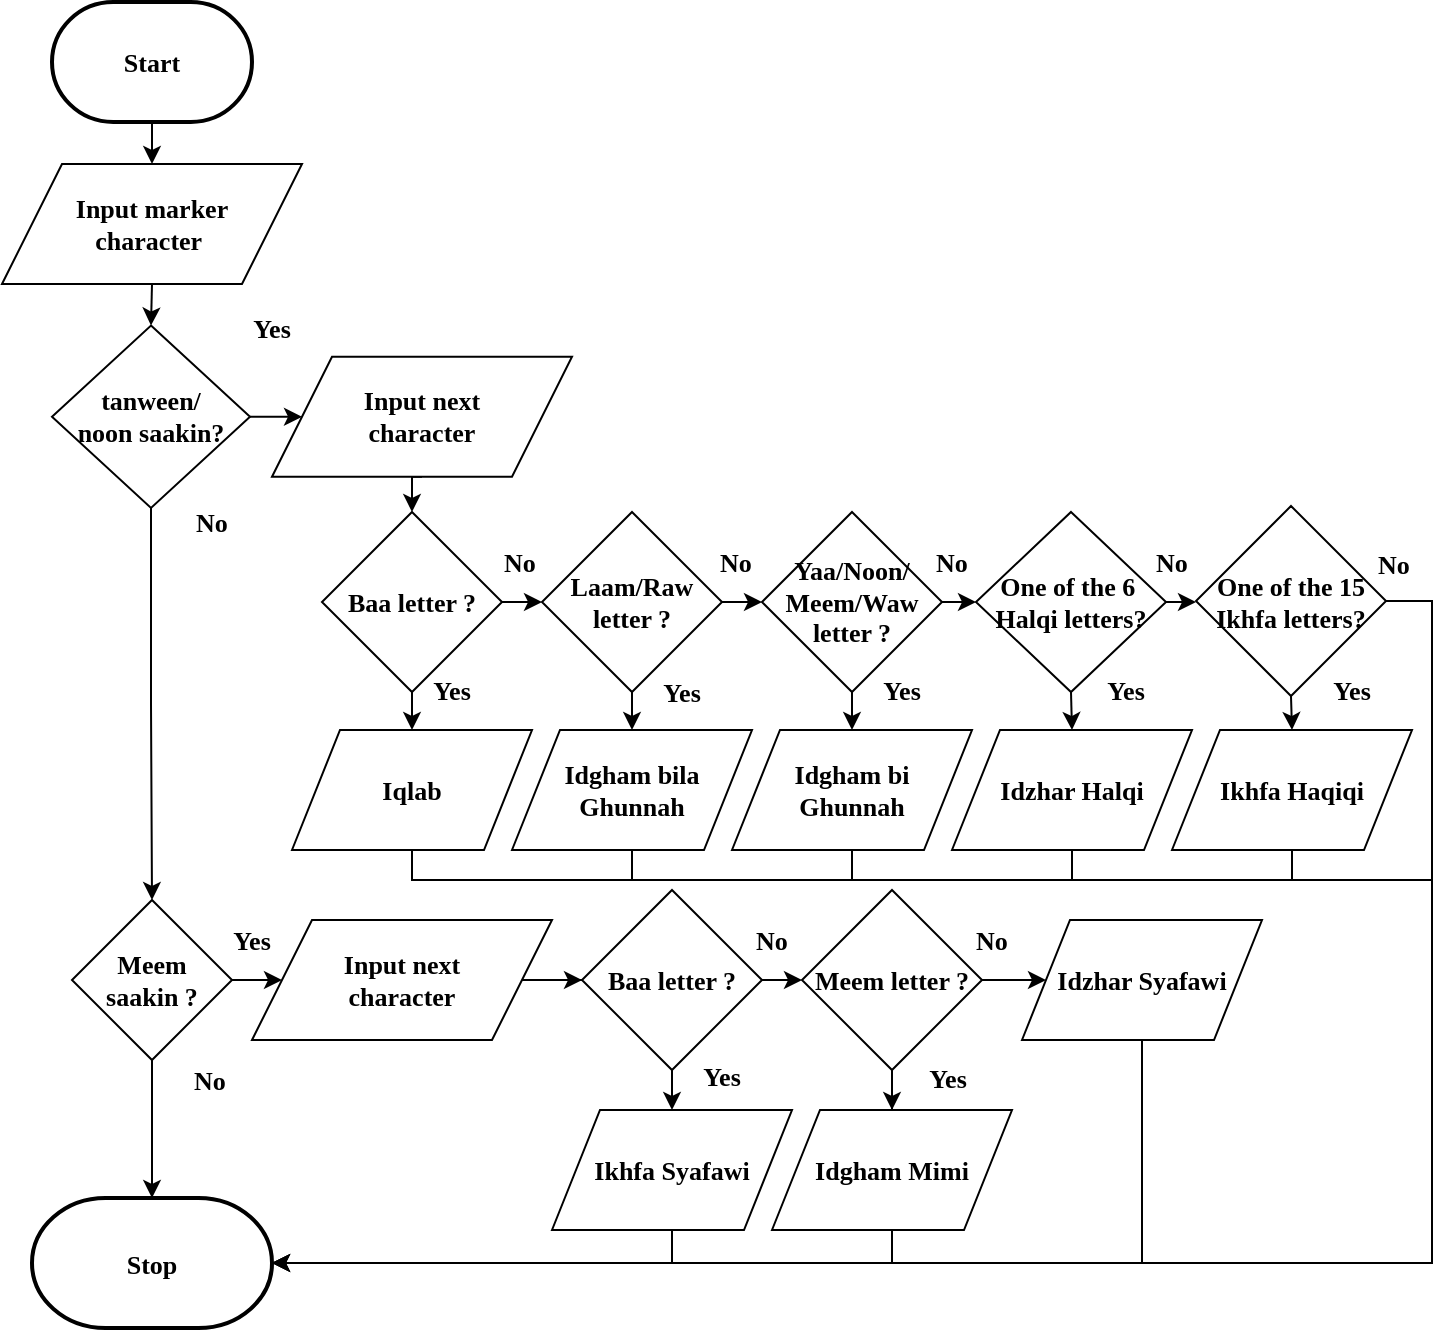<mxfile version="12.4.2" type="device" pages="1"><diagram id="EXYAZi9y6nFBNLBLxccM" name="Page-1"><mxGraphModel dx="868" dy="568" grid="1" gridSize="10" guides="1" tooltips="1" connect="1" arrows="1" fold="1" page="1" pageScale="1" pageWidth="850" pageHeight="1100" math="0" shadow="0" extFonts="Liberation Serif^https://fonts.googleapis.com/css?family=Liberation+Serif"><root><mxCell id="0"/><mxCell id="1" parent="0"/><mxCell id="naRpBtrAJwIfHyVI-fxZ-111" style="edgeStyle=orthogonalEdgeStyle;rounded=0;orthogonalLoop=1;jettySize=auto;html=1;exitX=0.5;exitY=1;exitDx=0;exitDy=0;entryX=0.5;entryY=0;entryDx=0;entryDy=0;endArrow=classic;endFill=1;strokeColor=#000000;fontFamily=Liberation Serif;fontSize=13;fontStyle=1;spacing=0;" parent="1" target="naRpBtrAJwIfHyVI-fxZ-27" edge="1"><mxGeometry relative="1" as="geometry"><mxPoint x="270" y="114" as="sourcePoint"/></mxGeometry></mxCell><mxCell id="naRpBtrAJwIfHyVI-fxZ-110" style="edgeStyle=orthogonalEdgeStyle;rounded=0;orthogonalLoop=1;jettySize=auto;html=1;exitX=0.5;exitY=1;exitDx=0;exitDy=0;entryX=0.5;entryY=0;entryDx=0;entryDy=0;endArrow=classic;endFill=1;strokeColor=#000000;fontFamily=Liberation Serif;fontSize=13;fontStyle=1;spacing=0;" parent="1" source="naRpBtrAJwIfHyVI-fxZ-27" target="naRpBtrAJwIfHyVI-fxZ-28" edge="1"><mxGeometry relative="1" as="geometry"/></mxCell><mxCell id="naRpBtrAJwIfHyVI-fxZ-27" value="Input marker &lt;br style=&quot;font-size: 13px;&quot;&gt;character&amp;nbsp;" style="shape=parallelogram;perimeter=parallelogramPerimeter;whiteSpace=wrap;html=1;fontFamily=Liberation Serif;fontSize=13;fontStyle=1;spacing=0;" parent="1" vertex="1"><mxGeometry x="195" y="135" width="150" height="60" as="geometry"/></mxCell><mxCell id="naRpBtrAJwIfHyVI-fxZ-112" style="edgeStyle=orthogonalEdgeStyle;rounded=0;orthogonalLoop=1;jettySize=auto;html=1;exitX=0.5;exitY=1;exitDx=0;exitDy=0;endArrow=classic;endFill=1;strokeColor=#000000;fontFamily=Liberation Serif;fontSize=13;fontStyle=1;spacing=0;" parent="1" source="naRpBtrAJwIfHyVI-fxZ-28" target="naRpBtrAJwIfHyVI-fxZ-58" edge="1"><mxGeometry relative="1" as="geometry"/></mxCell><mxCell id="R8OgwqtuNVt48Hfk82qP-30" style="edgeStyle=orthogonalEdgeStyle;rounded=0;orthogonalLoop=1;jettySize=auto;html=1;exitX=1;exitY=0.5;exitDx=0;exitDy=0;entryX=0;entryY=0.5;entryDx=0;entryDy=0;endArrow=classic;endFill=1;fontFamily=Liberation Serif;fontSize=13;spacing=0;" edge="1" parent="1" source="naRpBtrAJwIfHyVI-fxZ-28" target="naRpBtrAJwIfHyVI-fxZ-29"><mxGeometry relative="1" as="geometry"/></mxCell><mxCell id="naRpBtrAJwIfHyVI-fxZ-28" value="&lt;font style=&quot;font-size: 13px;&quot;&gt;tanween/&lt;br style=&quot;font-size: 13px;&quot;&gt;noon saakin?&lt;br style=&quot;font-size: 13px;&quot;&gt;&lt;/font&gt;" style="rhombus;whiteSpace=wrap;html=1;fontFamily=Liberation Serif;fontSize=13;fontStyle=1;spacing=0;" parent="1" vertex="1"><mxGeometry x="220" y="215.75" width="99" height="91.25" as="geometry"/></mxCell><mxCell id="naRpBtrAJwIfHyVI-fxZ-107" style="edgeStyle=orthogonalEdgeStyle;rounded=0;orthogonalLoop=1;jettySize=auto;html=1;exitX=0.5;exitY=1;exitDx=0;exitDy=0;entryX=0.5;entryY=0;entryDx=0;entryDy=0;endArrow=classic;endFill=1;strokeColor=#000000;fontFamily=Liberation Serif;fontSize=13;fontStyle=1;spacing=0;" parent="1" source="naRpBtrAJwIfHyVI-fxZ-29" target="naRpBtrAJwIfHyVI-fxZ-46" edge="1"><mxGeometry relative="1" as="geometry"/></mxCell><mxCell id="naRpBtrAJwIfHyVI-fxZ-29" value="Input next &lt;br style=&quot;font-size: 13px;&quot;&gt;character" style="shape=parallelogram;perimeter=parallelogramPerimeter;whiteSpace=wrap;html=1;fontFamily=Liberation Serif;fontSize=13;fontStyle=1;spacing=0;" parent="1" vertex="1"><mxGeometry x="330" y="231.38" width="150" height="60" as="geometry"/></mxCell><mxCell id="naRpBtrAJwIfHyVI-fxZ-116" style="edgeStyle=orthogonalEdgeStyle;rounded=0;orthogonalLoop=1;jettySize=auto;html=1;exitX=1;exitY=0.5;exitDx=0;exitDy=0;entryX=0;entryY=0.5;entryDx=0;entryDy=0;endArrow=classic;endFill=1;strokeColor=#000000;fontFamily=Liberation Serif;fontSize=13;fontStyle=1;spacing=0;" parent="1" source="naRpBtrAJwIfHyVI-fxZ-58" target="naRpBtrAJwIfHyVI-fxZ-60" edge="1"><mxGeometry relative="1" as="geometry"/></mxCell><mxCell id="R8OgwqtuNVt48Hfk82qP-24" style="edgeStyle=orthogonalEdgeStyle;rounded=0;orthogonalLoop=1;jettySize=auto;html=1;exitX=0.5;exitY=1;exitDx=0;exitDy=0;entryX=0.5;entryY=0;entryDx=0;entryDy=0;entryPerimeter=0;endArrow=classic;endFill=1;fontFamily=Liberation Serif;fontSize=13;spacing=0;" edge="1" parent="1" source="naRpBtrAJwIfHyVI-fxZ-58" target="IrJfN19ktSjTdfGBBPyD-1"><mxGeometry relative="1" as="geometry"/></mxCell><mxCell id="naRpBtrAJwIfHyVI-fxZ-58" value="&lt;font style=&quot;font-size: 13px;&quot;&gt;Meem &lt;br style=&quot;font-size: 13px;&quot;&gt;saakin ?&lt;/font&gt;" style="rhombus;whiteSpace=wrap;html=1;fontFamily=Liberation Serif;fontSize=13;fontStyle=1;spacing=0;" parent="1" vertex="1"><mxGeometry x="230" y="503" width="80" height="80" as="geometry"/></mxCell><mxCell id="naRpBtrAJwIfHyVI-fxZ-115" style="edgeStyle=orthogonalEdgeStyle;rounded=0;orthogonalLoop=1;jettySize=auto;html=1;exitX=1;exitY=0.5;exitDx=0;exitDy=0;endArrow=classic;endFill=1;strokeColor=#000000;fontFamily=Liberation Serif;fontSize=13;fontStyle=1;spacing=0;" parent="1" source="naRpBtrAJwIfHyVI-fxZ-60" target="naRpBtrAJwIfHyVI-fxZ-78" edge="1"><mxGeometry relative="1" as="geometry"/></mxCell><mxCell id="naRpBtrAJwIfHyVI-fxZ-60" value="Input next &lt;br style=&quot;font-size: 13px;&quot;&gt;character" style="shape=parallelogram;perimeter=parallelogramPerimeter;whiteSpace=wrap;html=1;fontFamily=Liberation Serif;fontSize=13;fontStyle=1;spacing=0;" parent="1" vertex="1"><mxGeometry x="320" y="513" width="150" height="60" as="geometry"/></mxCell><mxCell id="naRpBtrAJwIfHyVI-fxZ-83" value="" style="group;fontStyle=1;fontSize=13;fontFamily=Liberation Serif;spacing=0;" parent="1" vertex="1" connectable="0"><mxGeometry x="470" y="498" width="355" height="180" as="geometry"/></mxCell><mxCell id="naRpBtrAJwIfHyVI-fxZ-66" value="Meem letter ?" style="rhombus;whiteSpace=wrap;html=1;fontFamily=Liberation Serif;fontSize=13;fontStyle=1;spacing=0;" parent="naRpBtrAJwIfHyVI-fxZ-83" vertex="1"><mxGeometry x="125" width="90" height="90" as="geometry"/></mxCell><mxCell id="naRpBtrAJwIfHyVI-fxZ-69" value="Idgham Mimi" style="shape=parallelogram;perimeter=parallelogramPerimeter;whiteSpace=wrap;html=1;fontFamily=Liberation Serif;fontSize=13;fontStyle=1;spacing=0;" parent="naRpBtrAJwIfHyVI-fxZ-83" vertex="1"><mxGeometry x="110" y="110" width="120" height="60" as="geometry"/></mxCell><mxCell id="naRpBtrAJwIfHyVI-fxZ-70" style="edgeStyle=orthogonalEdgeStyle;rounded=0;orthogonalLoop=1;jettySize=auto;html=1;exitX=0.5;exitY=1;exitDx=0;exitDy=0;fontFamily=Liberation Serif;fontSize=13;fontStyle=1;spacing=0;" parent="naRpBtrAJwIfHyVI-fxZ-83" source="naRpBtrAJwIfHyVI-fxZ-66" target="naRpBtrAJwIfHyVI-fxZ-69" edge="1"><mxGeometry relative="1" as="geometry"/></mxCell><mxCell id="naRpBtrAJwIfHyVI-fxZ-71" value="Idzhar Syafawi" style="shape=parallelogram;perimeter=parallelogramPerimeter;whiteSpace=wrap;html=1;fontFamily=Liberation Serif;fontSize=13;fontStyle=1;spacing=0;" parent="naRpBtrAJwIfHyVI-fxZ-83" vertex="1"><mxGeometry x="235" y="15" width="120" height="60" as="geometry"/></mxCell><mxCell id="naRpBtrAJwIfHyVI-fxZ-82" style="edgeStyle=orthogonalEdgeStyle;rounded=0;orthogonalLoop=1;jettySize=auto;html=1;exitX=1;exitY=0.5;exitDx=0;exitDy=0;entryX=0;entryY=0.5;entryDx=0;entryDy=0;fontFamily=Liberation Serif;fontSize=13;fontStyle=1;spacing=0;" parent="naRpBtrAJwIfHyVI-fxZ-83" source="naRpBtrAJwIfHyVI-fxZ-66" target="naRpBtrAJwIfHyVI-fxZ-71" edge="1"><mxGeometry relative="1" as="geometry"/></mxCell><mxCell id="naRpBtrAJwIfHyVI-fxZ-77" style="edgeStyle=orthogonalEdgeStyle;rounded=0;orthogonalLoop=1;jettySize=auto;html=1;exitX=1;exitY=0.5;exitDx=0;exitDy=0;entryX=0;entryY=0.5;entryDx=0;entryDy=0;fontFamily=Liberation Serif;fontSize=13;fontStyle=1;spacing=0;" parent="naRpBtrAJwIfHyVI-fxZ-83" source="naRpBtrAJwIfHyVI-fxZ-78" target="naRpBtrAJwIfHyVI-fxZ-66" edge="1"><mxGeometry relative="1" as="geometry"/></mxCell><mxCell id="naRpBtrAJwIfHyVI-fxZ-78" value="Baa letter ?" style="rhombus;whiteSpace=wrap;html=1;fontFamily=Liberation Serif;fontSize=13;fontStyle=1;spacing=0;" parent="naRpBtrAJwIfHyVI-fxZ-83" vertex="1"><mxGeometry x="15" width="90" height="90" as="geometry"/></mxCell><mxCell id="naRpBtrAJwIfHyVI-fxZ-79" value="Ikhfa Syafawi" style="shape=parallelogram;perimeter=parallelogramPerimeter;whiteSpace=wrap;html=1;fontFamily=Liberation Serif;fontSize=13;fontStyle=1;spacing=0;" parent="naRpBtrAJwIfHyVI-fxZ-83" vertex="1"><mxGeometry y="110" width="120" height="60" as="geometry"/></mxCell><mxCell id="naRpBtrAJwIfHyVI-fxZ-80" style="edgeStyle=orthogonalEdgeStyle;rounded=0;orthogonalLoop=1;jettySize=auto;html=1;exitX=0.5;exitY=1;exitDx=0;exitDy=0;entryX=0.5;entryY=0;entryDx=0;entryDy=0;fontFamily=Liberation Serif;fontSize=13;fontStyle=1;spacing=0;" parent="naRpBtrAJwIfHyVI-fxZ-83" source="naRpBtrAJwIfHyVI-fxZ-78" target="naRpBtrAJwIfHyVI-fxZ-79" edge="1"><mxGeometry relative="1" as="geometry"/></mxCell><mxCell id="naRpBtrAJwIfHyVI-fxZ-125" value="Yes" style="text;html=1;strokeColor=none;fillColor=none;align=center;verticalAlign=middle;whiteSpace=wrap;rounded=0;fontFamily=Liberation Serif;fontSize=13;fontStyle=1;spacing=0;" parent="naRpBtrAJwIfHyVI-fxZ-83" vertex="1"><mxGeometry x="65" y="83" width="40" height="20" as="geometry"/></mxCell><mxCell id="naRpBtrAJwIfHyVI-fxZ-126" value="Yes" style="text;html=1;strokeColor=none;fillColor=none;align=center;verticalAlign=middle;whiteSpace=wrap;rounded=0;fontFamily=Liberation Serif;fontSize=13;fontStyle=1;spacing=0;" parent="naRpBtrAJwIfHyVI-fxZ-83" vertex="1"><mxGeometry x="177.5" y="84" width="40" height="20" as="geometry"/></mxCell><mxCell id="naRpBtrAJwIfHyVI-fxZ-136" value="No" style="text;html=1;strokeColor=none;fillColor=none;align=center;verticalAlign=middle;whiteSpace=wrap;rounded=0;fontFamily=Liberation Serif;fontSize=13;fontStyle=1;spacing=0;" parent="naRpBtrAJwIfHyVI-fxZ-83" vertex="1"><mxGeometry x="90" y="15" width="40" height="20" as="geometry"/></mxCell><mxCell id="naRpBtrAJwIfHyVI-fxZ-137" value="No" style="text;html=1;strokeColor=none;fillColor=none;align=center;verticalAlign=middle;whiteSpace=wrap;rounded=0;fontFamily=Liberation Serif;fontSize=13;fontStyle=1;spacing=0;" parent="naRpBtrAJwIfHyVI-fxZ-83" vertex="1"><mxGeometry x="200" y="15" width="40" height="20" as="geometry"/></mxCell><mxCell id="naRpBtrAJwIfHyVI-fxZ-95" style="edgeStyle=orthogonalEdgeStyle;rounded=0;orthogonalLoop=1;jettySize=auto;html=1;exitX=0.5;exitY=1;exitDx=0;exitDy=0;endArrow=none;endFill=0;strokeColor=#000000;fontFamily=Liberation Serif;fontSize=13;fontStyle=1;spacing=0;" parent="1" source="naRpBtrAJwIfHyVI-fxZ-47" edge="1"><mxGeometry relative="1" as="geometry"><mxPoint x="910" y="593" as="targetPoint"/><Array as="points"><mxPoint x="400" y="493"/><mxPoint x="910" y="493"/></Array></mxGeometry></mxCell><mxCell id="naRpBtrAJwIfHyVI-fxZ-97" style="edgeStyle=orthogonalEdgeStyle;rounded=0;orthogonalLoop=1;jettySize=auto;html=1;exitX=0.5;exitY=1;exitDx=0;exitDy=0;endArrow=none;endFill=0;strokeColor=#000000;fontFamily=Liberation Serif;fontSize=13;fontStyle=1;spacing=0;" parent="1" source="naRpBtrAJwIfHyVI-fxZ-40" edge="1"><mxGeometry relative="1" as="geometry"><mxPoint x="510" y="493" as="targetPoint"/></mxGeometry></mxCell><mxCell id="naRpBtrAJwIfHyVI-fxZ-98" style="edgeStyle=orthogonalEdgeStyle;rounded=0;orthogonalLoop=1;jettySize=auto;html=1;exitX=0.5;exitY=1;exitDx=0;exitDy=0;endArrow=none;endFill=0;strokeColor=#000000;fontFamily=Liberation Serif;fontSize=13;fontStyle=1;spacing=0;" parent="1" source="naRpBtrAJwIfHyVI-fxZ-41" edge="1"><mxGeometry relative="1" as="geometry"><mxPoint x="620" y="493" as="targetPoint"/></mxGeometry></mxCell><mxCell id="naRpBtrAJwIfHyVI-fxZ-99" style="edgeStyle=orthogonalEdgeStyle;rounded=0;orthogonalLoop=1;jettySize=auto;html=1;exitX=0.5;exitY=1;exitDx=0;exitDy=0;endArrow=none;endFill=0;strokeColor=#000000;fontFamily=Liberation Serif;fontSize=13;fontStyle=1;spacing=0;" parent="1" source="naRpBtrAJwIfHyVI-fxZ-42" edge="1"><mxGeometry relative="1" as="geometry"><mxPoint x="730" y="493" as="targetPoint"/></mxGeometry></mxCell><mxCell id="naRpBtrAJwIfHyVI-fxZ-100" style="edgeStyle=orthogonalEdgeStyle;rounded=0;orthogonalLoop=1;jettySize=auto;html=1;exitX=0.5;exitY=1;exitDx=0;exitDy=0;endArrow=none;endFill=0;strokeColor=#000000;fontFamily=Liberation Serif;fontSize=13;fontStyle=1;spacing=0;" parent="1" source="naRpBtrAJwIfHyVI-fxZ-43" edge="1"><mxGeometry relative="1" as="geometry"><mxPoint x="840" y="493" as="targetPoint"/></mxGeometry></mxCell><mxCell id="naRpBtrAJwIfHyVI-fxZ-118" value="Yes" style="text;html=1;strokeColor=none;fillColor=none;align=center;verticalAlign=middle;whiteSpace=wrap;rounded=0;fontFamily=Liberation Serif;fontSize=13;fontStyle=1;spacing=0;" parent="1" vertex="1"><mxGeometry x="310" y="206.5" width="40" height="20" as="geometry"/></mxCell><mxCell id="naRpBtrAJwIfHyVI-fxZ-124" value="Yes" style="text;html=1;strokeColor=none;fillColor=none;align=center;verticalAlign=middle;whiteSpace=wrap;rounded=0;fontFamily=Liberation Serif;fontSize=13;fontStyle=1;spacing=0;" parent="1" vertex="1"><mxGeometry x="300" y="513" width="40" height="20" as="geometry"/></mxCell><mxCell id="naRpBtrAJwIfHyVI-fxZ-127" value="No" style="text;html=1;strokeColor=none;fillColor=none;align=center;verticalAlign=middle;whiteSpace=wrap;rounded=0;fontFamily=Liberation Serif;fontSize=13;fontStyle=1;spacing=0;" parent="1" vertex="1"><mxGeometry x="279" y="583" width="40" height="20" as="geometry"/></mxCell><mxCell id="naRpBtrAJwIfHyVI-fxZ-129" value="No" style="text;html=1;strokeColor=none;fillColor=none;align=center;verticalAlign=middle;whiteSpace=wrap;rounded=0;fontFamily=Liberation Serif;fontSize=13;fontStyle=1;spacing=0;" parent="1" vertex="1"><mxGeometry x="280" y="304" width="40" height="20" as="geometry"/></mxCell><mxCell id="naRpBtrAJwIfHyVI-fxZ-135" value="No" style="text;html=1;strokeColor=none;fillColor=none;align=center;verticalAlign=middle;whiteSpace=wrap;rounded=0;fontFamily=Liberation Serif;fontSize=13;fontStyle=1;spacing=0;" parent="1" vertex="1"><mxGeometry x="871" y="325" width="40" height="20" as="geometry"/></mxCell><mxCell id="R8OgwqtuNVt48Hfk82qP-6" style="edgeStyle=orthogonalEdgeStyle;rounded=0;orthogonalLoop=1;jettySize=auto;html=1;exitX=1;exitY=0.5;exitDx=0;exitDy=0;entryX=0;entryY=0.5;entryDx=0;entryDy=0;fontFamily=Liberation Serif;fontSize=13;spacing=0;" edge="1" parent="1" source="naRpBtrAJwIfHyVI-fxZ-30" target="naRpBtrAJwIfHyVI-fxZ-34"><mxGeometry relative="1" as="geometry"/></mxCell><mxCell id="naRpBtrAJwIfHyVI-fxZ-30" value="&lt;div style=&quot;font-size: 13px;&quot;&gt;One of the 6&amp;nbsp;&lt;/div&gt;&lt;div style=&quot;font-size: 13px;&quot;&gt;Halqi letters?&lt;/div&gt;" style="rhombus;whiteSpace=wrap;html=1;fontFamily=Liberation Serif;fontSize=13;fontStyle=1;spacing=0;" parent="1" vertex="1"><mxGeometry x="682" y="309" width="95" height="90" as="geometry"/></mxCell><mxCell id="R8OgwqtuNVt48Hfk82qP-33" style="edgeStyle=orthogonalEdgeStyle;rounded=0;orthogonalLoop=1;jettySize=auto;html=1;exitX=1;exitY=0.5;exitDx=0;exitDy=0;entryX=0;entryY=0.5;entryDx=0;entryDy=0;endArrow=classic;endFill=1;fontFamily=Liberation Serif;fontSize=13;spacing=0;" edge="1" parent="1" source="naRpBtrAJwIfHyVI-fxZ-32" target="naRpBtrAJwIfHyVI-fxZ-30"><mxGeometry relative="1" as="geometry"/></mxCell><mxCell id="naRpBtrAJwIfHyVI-fxZ-32" value="&lt;div style=&quot;font-size: 13px;&quot;&gt;&lt;span style=&quot;font-size: 13px;&quot;&gt;Yaa/Noon/&lt;/span&gt;&lt;/div&gt;&lt;div style=&quot;font-size: 13px;&quot;&gt;&lt;span style=&quot;font-size: 13px;&quot;&gt;Meem/&lt;/span&gt;&lt;span style=&quot;font-size: 13px;&quot;&gt;Waw&lt;/span&gt;&lt;/div&gt;&lt;div style=&quot;font-size: 13px;&quot;&gt;&lt;span style=&quot;font-size: 13px;&quot;&gt;letter ?&lt;/span&gt;&lt;/div&gt;" style="rhombus;whiteSpace=wrap;html=1;fontFamily=Liberation Serif;fontSize=13;fontStyle=1;spacing=0;" parent="1" vertex="1"><mxGeometry x="575" y="309" width="90" height="90" as="geometry"/></mxCell><mxCell id="naRpBtrAJwIfHyVI-fxZ-36" style="edgeStyle=orthogonalEdgeStyle;rounded=0;orthogonalLoop=1;jettySize=auto;html=1;exitX=1;exitY=0.5;exitDx=0;exitDy=0;entryX=0;entryY=0.5;entryDx=0;entryDy=0;fontFamily=Liberation Serif;fontSize=13;fontStyle=1;spacing=0;" parent="1" source="naRpBtrAJwIfHyVI-fxZ-33" target="naRpBtrAJwIfHyVI-fxZ-32" edge="1"><mxGeometry relative="1" as="geometry"/></mxCell><mxCell id="R8OgwqtuNVt48Hfk82qP-10" style="edgeStyle=orthogonalEdgeStyle;rounded=0;orthogonalLoop=1;jettySize=auto;html=1;exitX=0.5;exitY=1;exitDx=0;exitDy=0;entryX=0.5;entryY=0;entryDx=0;entryDy=0;fontFamily=Liberation Serif;fontSize=13;spacing=0;" edge="1" parent="1" source="naRpBtrAJwIfHyVI-fxZ-33" target="naRpBtrAJwIfHyVI-fxZ-40"><mxGeometry relative="1" as="geometry"/></mxCell><mxCell id="naRpBtrAJwIfHyVI-fxZ-33" value="&lt;div style=&quot;font-size: 13px;&quot;&gt;&lt;span style=&quot;font-size: 13px;&quot;&gt;Laam/Raw&lt;/span&gt;&lt;/div&gt;&lt;div style=&quot;font-size: 13px;&quot;&gt;&lt;span style=&quot;font-size: 13px;&quot;&gt;letter ?&lt;/span&gt;&lt;br style=&quot;font-size: 13px;&quot;&gt;&lt;/div&gt;" style="rhombus;whiteSpace=wrap;html=1;fontFamily=Liberation Serif;fontSize=13;fontStyle=1;spacing=0;" parent="1" vertex="1"><mxGeometry x="465" y="309" width="90" height="90" as="geometry"/></mxCell><mxCell id="R8OgwqtuNVt48Hfk82qP-9" style="edgeStyle=orthogonalEdgeStyle;rounded=0;orthogonalLoop=1;jettySize=auto;html=1;exitX=0.5;exitY=1;exitDx=0;exitDy=0;entryX=0.5;entryY=0;entryDx=0;entryDy=0;fontFamily=Liberation Serif;fontSize=13;spacing=0;" edge="1" parent="1" source="naRpBtrAJwIfHyVI-fxZ-34" target="naRpBtrAJwIfHyVI-fxZ-43"><mxGeometry relative="1" as="geometry"/></mxCell><mxCell id="R8OgwqtuNVt48Hfk82qP-17" style="edgeStyle=orthogonalEdgeStyle;rounded=0;orthogonalLoop=1;jettySize=auto;html=1;exitX=1;exitY=0.5;exitDx=0;exitDy=0;entryX=1;entryY=0.5;entryDx=0;entryDy=0;entryPerimeter=0;endArrow=classic;endFill=1;fontFamily=Liberation Serif;fontSize=13;spacing=0;" edge="1" parent="1" source="naRpBtrAJwIfHyVI-fxZ-34" target="IrJfN19ktSjTdfGBBPyD-1"><mxGeometry relative="1" as="geometry"><Array as="points"><mxPoint x="910" y="354"/><mxPoint x="910" y="685"/></Array></mxGeometry></mxCell><mxCell id="naRpBtrAJwIfHyVI-fxZ-34" value="&lt;div style=&quot;font-size: 13px;&quot;&gt;One of the 15 Ikhfa letters?&lt;/div&gt;" style="rhombus;whiteSpace=wrap;html=1;fontFamily=Liberation Serif;fontSize=13;fontStyle=1;spacing=0;" parent="1" vertex="1"><mxGeometry x="792" y="306" width="95" height="95" as="geometry"/></mxCell><mxCell id="naRpBtrAJwIfHyVI-fxZ-40" value="&lt;div style=&quot;font-size: 13px;&quot;&gt;Idgham bila &lt;br style=&quot;font-size: 13px;&quot;&gt;&lt;/div&gt;&lt;div style=&quot;font-size: 13px;&quot;&gt;Ghunnah&lt;/div&gt;" style="shape=parallelogram;perimeter=parallelogramPerimeter;whiteSpace=wrap;html=1;fontFamily=Liberation Serif;fontSize=13;fontStyle=1;spacing=0;" parent="1" vertex="1"><mxGeometry x="450" y="418" width="120" height="60" as="geometry"/></mxCell><mxCell id="naRpBtrAJwIfHyVI-fxZ-41" value="&lt;div style=&quot;font-size: 13px;&quot;&gt;Idgham bi &lt;br style=&quot;font-size: 13px;&quot;&gt;&lt;/div&gt;&lt;div style=&quot;font-size: 13px;&quot;&gt;Ghunnah&lt;/div&gt;" style="shape=parallelogram;perimeter=parallelogramPerimeter;whiteSpace=wrap;html=1;fontFamily=Liberation Serif;fontSize=13;fontStyle=1;spacing=0;" parent="1" vertex="1"><mxGeometry x="560" y="418" width="120" height="60" as="geometry"/></mxCell><mxCell id="naRpBtrAJwIfHyVI-fxZ-53" style="edgeStyle=orthogonalEdgeStyle;rounded=0;orthogonalLoop=1;jettySize=auto;html=1;exitX=0.5;exitY=1;exitDx=0;exitDy=0;entryX=0.5;entryY=0;entryDx=0;entryDy=0;fontFamily=Liberation Serif;fontSize=13;fontStyle=1;spacing=0;" parent="1" source="naRpBtrAJwIfHyVI-fxZ-32" target="naRpBtrAJwIfHyVI-fxZ-41" edge="1"><mxGeometry relative="1" as="geometry"/></mxCell><mxCell id="naRpBtrAJwIfHyVI-fxZ-42" value="Idzhar Halqi" style="shape=parallelogram;perimeter=parallelogramPerimeter;whiteSpace=wrap;html=1;fontFamily=Liberation Serif;fontSize=13;fontStyle=1;spacing=0;" parent="1" vertex="1"><mxGeometry x="670" y="418" width="120" height="60" as="geometry"/></mxCell><mxCell id="naRpBtrAJwIfHyVI-fxZ-54" style="edgeStyle=orthogonalEdgeStyle;rounded=0;orthogonalLoop=1;jettySize=auto;html=1;exitX=0.5;exitY=1;exitDx=0;exitDy=0;entryX=0.5;entryY=0;entryDx=0;entryDy=0;fontFamily=Liberation Serif;fontSize=13;fontStyle=1;spacing=0;" parent="1" source="naRpBtrAJwIfHyVI-fxZ-30" target="naRpBtrAJwIfHyVI-fxZ-42" edge="1"><mxGeometry relative="1" as="geometry"/></mxCell><mxCell id="naRpBtrAJwIfHyVI-fxZ-43" value="Ikhfa Haqiqi" style="shape=parallelogram;perimeter=parallelogramPerimeter;whiteSpace=wrap;html=1;fontFamily=Liberation Serif;fontSize=13;fontStyle=1;spacing=0;" parent="1" vertex="1"><mxGeometry x="780" y="418" width="120" height="60" as="geometry"/></mxCell><mxCell id="naRpBtrAJwIfHyVI-fxZ-49" style="edgeStyle=orthogonalEdgeStyle;rounded=0;orthogonalLoop=1;jettySize=auto;html=1;exitX=1;exitY=0.5;exitDx=0;exitDy=0;entryX=0;entryY=0.5;entryDx=0;entryDy=0;fontFamily=Liberation Serif;fontSize=13;fontStyle=1;spacing=0;" parent="1" source="naRpBtrAJwIfHyVI-fxZ-46" target="naRpBtrAJwIfHyVI-fxZ-33" edge="1"><mxGeometry relative="1" as="geometry"/></mxCell><mxCell id="naRpBtrAJwIfHyVI-fxZ-46" value="Baa letter ?" style="rhombus;whiteSpace=wrap;html=1;fontFamily=Liberation Serif;fontSize=13;fontStyle=1;spacing=0;" parent="1" vertex="1"><mxGeometry x="355" y="309" width="90" height="90" as="geometry"/></mxCell><mxCell id="naRpBtrAJwIfHyVI-fxZ-47" value="Iqlab" style="shape=parallelogram;perimeter=parallelogramPerimeter;whiteSpace=wrap;html=1;fontFamily=Liberation Serif;fontSize=13;fontStyle=1;spacing=0;" parent="1" vertex="1"><mxGeometry x="340" y="418" width="120" height="60" as="geometry"/></mxCell><mxCell id="naRpBtrAJwIfHyVI-fxZ-50" style="edgeStyle=orthogonalEdgeStyle;rounded=0;orthogonalLoop=1;jettySize=auto;html=1;exitX=0.5;exitY=1;exitDx=0;exitDy=0;entryX=0.5;entryY=0;entryDx=0;entryDy=0;fontFamily=Liberation Serif;fontSize=13;fontStyle=1;spacing=0;" parent="1" source="naRpBtrAJwIfHyVI-fxZ-46" target="naRpBtrAJwIfHyVI-fxZ-47" edge="1"><mxGeometry relative="1" as="geometry"/></mxCell><mxCell id="naRpBtrAJwIfHyVI-fxZ-119" value="Yes" style="text;html=1;strokeColor=none;fillColor=none;align=center;verticalAlign=middle;whiteSpace=wrap;rounded=0;fontFamily=Liberation Serif;fontSize=13;fontStyle=1;spacing=0;" parent="1" vertex="1"><mxGeometry x="400" y="388" width="40" height="20" as="geometry"/></mxCell><mxCell id="naRpBtrAJwIfHyVI-fxZ-120" value="Yes" style="text;html=1;strokeColor=none;fillColor=none;align=center;verticalAlign=middle;whiteSpace=wrap;rounded=0;fontFamily=Liberation Serif;fontSize=13;fontStyle=1;spacing=0;" parent="1" vertex="1"><mxGeometry x="515" y="389" width="40" height="20" as="geometry"/></mxCell><mxCell id="naRpBtrAJwIfHyVI-fxZ-121" value="Yes" style="text;html=1;strokeColor=none;fillColor=none;align=center;verticalAlign=middle;whiteSpace=wrap;rounded=0;fontFamily=Liberation Serif;fontSize=13;fontStyle=1;spacing=0;" parent="1" vertex="1"><mxGeometry x="625" y="388" width="40" height="20" as="geometry"/></mxCell><mxCell id="naRpBtrAJwIfHyVI-fxZ-122" value="Yes" style="text;html=1;strokeColor=none;fillColor=none;align=center;verticalAlign=middle;whiteSpace=wrap;rounded=0;fontFamily=Liberation Serif;fontSize=13;fontStyle=1;spacing=0;" parent="1" vertex="1"><mxGeometry x="737" y="388" width="40" height="20" as="geometry"/></mxCell><mxCell id="naRpBtrAJwIfHyVI-fxZ-123" value="Yes" style="text;html=1;strokeColor=none;fillColor=none;align=center;verticalAlign=middle;whiteSpace=wrap;rounded=0;fontFamily=Liberation Serif;fontSize=13;fontStyle=1;spacing=0;" parent="1" vertex="1"><mxGeometry x="850" y="388" width="40" height="20" as="geometry"/></mxCell><mxCell id="naRpBtrAJwIfHyVI-fxZ-130" value="No" style="text;html=1;strokeColor=none;fillColor=none;align=center;verticalAlign=middle;whiteSpace=wrap;rounded=0;fontFamily=Liberation Serif;fontSize=13;fontStyle=1;spacing=0;" parent="1" vertex="1"><mxGeometry x="434" y="324" width="40" height="20" as="geometry"/></mxCell><mxCell id="naRpBtrAJwIfHyVI-fxZ-131" value="No" style="text;html=1;strokeColor=none;fillColor=none;align=center;verticalAlign=middle;whiteSpace=wrap;rounded=0;fontFamily=Liberation Serif;fontSize=13;fontStyle=1;spacing=0;" parent="1" vertex="1"><mxGeometry x="542" y="324" width="40" height="20" as="geometry"/></mxCell><mxCell id="naRpBtrAJwIfHyVI-fxZ-134" value="No" style="text;html=1;strokeColor=none;fillColor=none;align=center;verticalAlign=middle;whiteSpace=wrap;rounded=0;fontFamily=Liberation Serif;fontSize=13;fontStyle=1;spacing=0;" parent="1" vertex="1"><mxGeometry x="650" y="324" width="40" height="20" as="geometry"/></mxCell><mxCell id="naRpBtrAJwIfHyVI-fxZ-132" value="No" style="text;html=1;strokeColor=none;fillColor=none;align=center;verticalAlign=middle;whiteSpace=wrap;rounded=0;fontFamily=Liberation Serif;fontSize=13;fontStyle=1;spacing=0;" parent="1" vertex="1"><mxGeometry x="760" y="324" width="40" height="20" as="geometry"/></mxCell><mxCell id="IrJfN19ktSjTdfGBBPyD-1" value="&lt;font style=&quot;font-size: 13px;&quot;&gt;&lt;span style=&quot;font-size: 13px;&quot;&gt;&lt;b style=&quot;font-size: 13px;&quot;&gt;Stop&lt;/b&gt;&lt;/span&gt;&lt;/font&gt;" style="strokeWidth=2;html=1;shape=mxgraph.flowchart.terminator;whiteSpace=wrap;fontFamily=Liberation Serif;fontSize=13;spacing=0;" parent="1" vertex="1"><mxGeometry x="210" y="652" width="120" height="65" as="geometry"/></mxCell><mxCell id="IrJfN19ktSjTdfGBBPyD-2" value="&lt;font style=&quot;font-size: 13px;&quot;&gt;&lt;b style=&quot;font-size: 13px;&quot;&gt;Start&lt;/b&gt;&lt;/font&gt;" style="strokeWidth=2;html=1;shape=mxgraph.flowchart.terminator;whiteSpace=wrap;fontFamily=Liberation Serif;fontSize=13;spacing=0;" parent="1" vertex="1"><mxGeometry x="220" y="54" width="100" height="60" as="geometry"/></mxCell><mxCell id="R8OgwqtuNVt48Hfk82qP-23" style="edgeStyle=orthogonalEdgeStyle;rounded=0;orthogonalLoop=1;jettySize=auto;html=1;exitX=0.5;exitY=1;exitDx=0;exitDy=0;entryX=1;entryY=0.5;entryDx=0;entryDy=0;entryPerimeter=0;endArrow=none;endFill=0;fontFamily=Liberation Serif;fontSize=13;spacing=0;" edge="1" parent="1" source="naRpBtrAJwIfHyVI-fxZ-71" target="IrJfN19ktSjTdfGBBPyD-1"><mxGeometry relative="1" as="geometry"/></mxCell><mxCell id="R8OgwqtuNVt48Hfk82qP-31" style="edgeStyle=orthogonalEdgeStyle;rounded=0;orthogonalLoop=1;jettySize=auto;html=1;exitX=0.5;exitY=1;exitDx=0;exitDy=0;entryX=1;entryY=0.5;entryDx=0;entryDy=0;entryPerimeter=0;endArrow=classic;endFill=1;fontFamily=Liberation Serif;fontSize=13;spacing=0;" edge="1" parent="1" source="naRpBtrAJwIfHyVI-fxZ-79" target="IrJfN19ktSjTdfGBBPyD-1"><mxGeometry relative="1" as="geometry"><Array as="points"><mxPoint x="530" y="685"/></Array></mxGeometry></mxCell><mxCell id="R8OgwqtuNVt48Hfk82qP-32" style="edgeStyle=orthogonalEdgeStyle;rounded=0;orthogonalLoop=1;jettySize=auto;html=1;exitX=0.5;exitY=1;exitDx=0;exitDy=0;entryX=1;entryY=0.5;entryDx=0;entryDy=0;entryPerimeter=0;endArrow=classic;endFill=1;fontFamily=Liberation Serif;fontSize=13;spacing=0;" edge="1" parent="1" source="naRpBtrAJwIfHyVI-fxZ-69" target="IrJfN19ktSjTdfGBBPyD-1"><mxGeometry relative="1" as="geometry"><Array as="points"><mxPoint x="640" y="685"/></Array></mxGeometry></mxCell></root></mxGraphModel></diagram></mxfile>